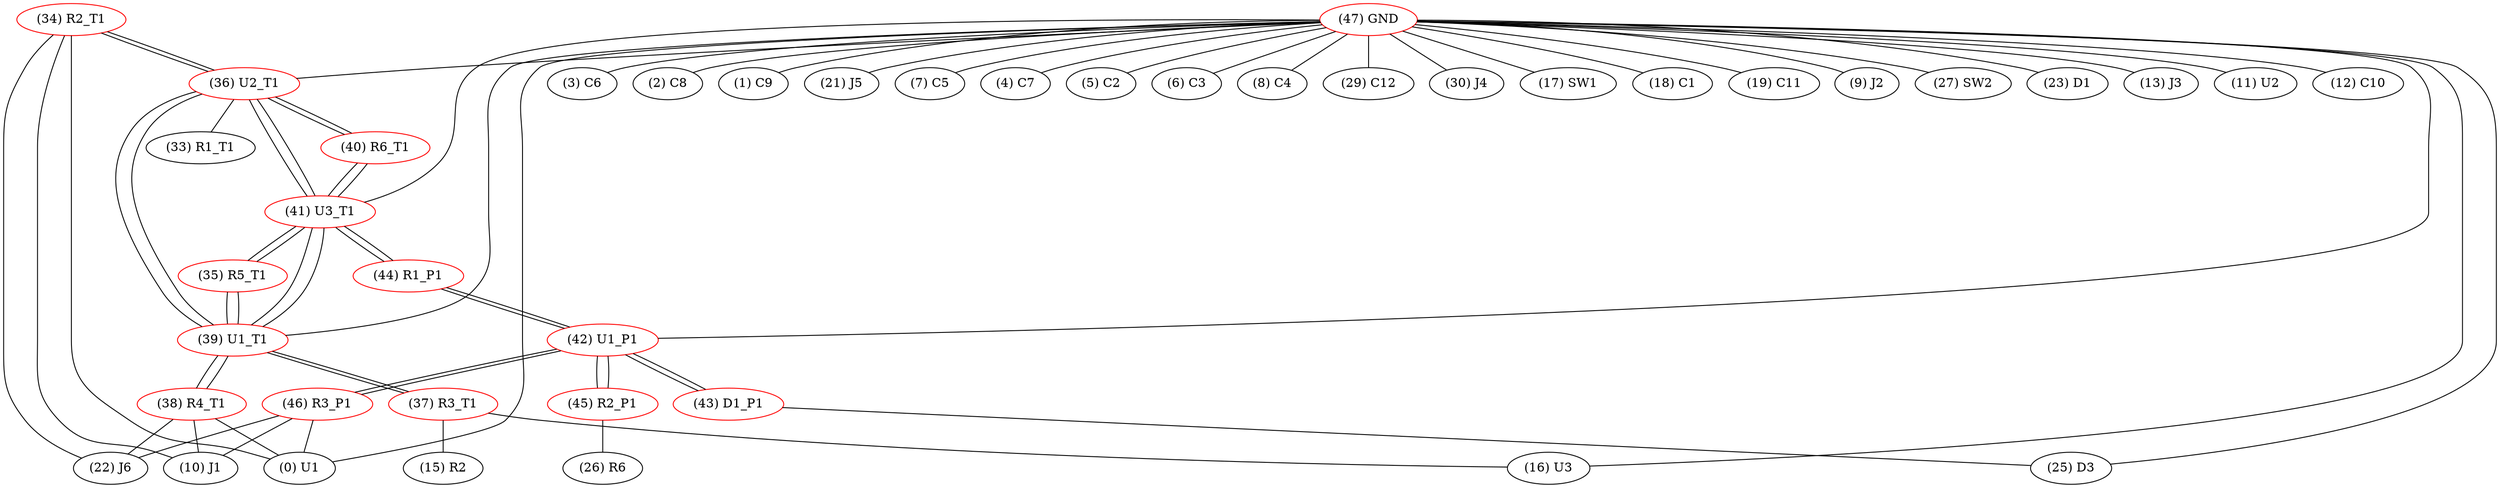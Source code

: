 graph {
	34 [label="(34) R2_T1" color=red]
	22 [label="(22) J6"]
	10 [label="(10) J1"]
	0 [label="(0) U1"]
	36 [label="(36) U2_T1"]
	35 [label="(35) R5_T1" color=red]
	41 [label="(41) U3_T1"]
	39 [label="(39) U1_T1"]
	36 [label="(36) U2_T1" color=red]
	41 [label="(41) U3_T1"]
	39 [label="(39) U1_T1"]
	34 [label="(34) R2_T1"]
	33 [label="(33) R1_T1"]
	40 [label="(40) R6_T1"]
	37 [label="(37) R3_T1" color=red]
	15 [label="(15) R2"]
	16 [label="(16) U3"]
	39 [label="(39) U1_T1"]
	38 [label="(38) R4_T1" color=red]
	0 [label="(0) U1"]
	22 [label="(22) J6"]
	10 [label="(10) J1"]
	39 [label="(39) U1_T1"]
	39 [label="(39) U1_T1" color=red]
	38 [label="(38) R4_T1"]
	36 [label="(36) U2_T1"]
	41 [label="(41) U3_T1"]
	35 [label="(35) R5_T1"]
	37 [label="(37) R3_T1"]
	40 [label="(40) R6_T1" color=red]
	41 [label="(41) U3_T1"]
	36 [label="(36) U2_T1"]
	41 [label="(41) U3_T1" color=red]
	40 [label="(40) R6_T1"]
	35 [label="(35) R5_T1"]
	36 [label="(36) U2_T1"]
	39 [label="(39) U1_T1"]
	44 [label="(44) R1_P1"]
	42 [label="(42) U1_P1" color=red]
	43 [label="(43) D1_P1"]
	45 [label="(45) R2_P1"]
	46 [label="(46) R3_P1"]
	44 [label="(44) R1_P1"]
	43 [label="(43) D1_P1" color=red]
	25 [label="(25) D3"]
	42 [label="(42) U1_P1"]
	44 [label="(44) R1_P1" color=red]
	41 [label="(41) U3_T1"]
	42 [label="(42) U1_P1"]
	45 [label="(45) R2_P1" color=red]
	26 [label="(26) R6"]
	42 [label="(42) U1_P1"]
	46 [label="(46) R3_P1" color=red]
	22 [label="(22) J6"]
	0 [label="(0) U1"]
	10 [label="(10) J1"]
	42 [label="(42) U1_P1"]
	47 [label="(47) GND" color=red]
	3 [label="(3) C6"]
	2 [label="(2) C8"]
	1 [label="(1) C9"]
	21 [label="(21) J5"]
	7 [label="(7) C5"]
	0 [label="(0) U1"]
	4 [label="(4) C7"]
	5 [label="(5) C2"]
	6 [label="(6) C3"]
	8 [label="(8) C4"]
	25 [label="(25) D3"]
	29 [label="(29) C12"]
	30 [label="(30) J4"]
	17 [label="(17) SW1"]
	18 [label="(18) C1"]
	19 [label="(19) C11"]
	9 [label="(9) J2"]
	27 [label="(27) SW2"]
	23 [label="(23) D1"]
	13 [label="(13) J3"]
	11 [label="(11) U2"]
	16 [label="(16) U3"]
	12 [label="(12) C10"]
	41 [label="(41) U3_T1"]
	39 [label="(39) U1_T1"]
	36 [label="(36) U2_T1"]
	42 [label="(42) U1_P1"]
	34 -- 22
	34 -- 10
	34 -- 0
	34 -- 36
	35 -- 41
	35 -- 39
	36 -- 41
	36 -- 39
	36 -- 34
	36 -- 33
	36 -- 40
	37 -- 15
	37 -- 16
	37 -- 39
	38 -- 0
	38 -- 22
	38 -- 10
	38 -- 39
	39 -- 38
	39 -- 36
	39 -- 41
	39 -- 35
	39 -- 37
	40 -- 41
	40 -- 36
	41 -- 40
	41 -- 35
	41 -- 36
	41 -- 39
	41 -- 44
	42 -- 43
	42 -- 45
	42 -- 46
	42 -- 44
	43 -- 25
	43 -- 42
	44 -- 41
	44 -- 42
	45 -- 26
	45 -- 42
	46 -- 22
	46 -- 0
	46 -- 10
	46 -- 42
	47 -- 3
	47 -- 2
	47 -- 1
	47 -- 21
	47 -- 7
	47 -- 0
	47 -- 4
	47 -- 5
	47 -- 6
	47 -- 8
	47 -- 25
	47 -- 29
	47 -- 30
	47 -- 17
	47 -- 18
	47 -- 19
	47 -- 9
	47 -- 27
	47 -- 23
	47 -- 13
	47 -- 11
	47 -- 16
	47 -- 12
	47 -- 41
	47 -- 39
	47 -- 36
	47 -- 42
}